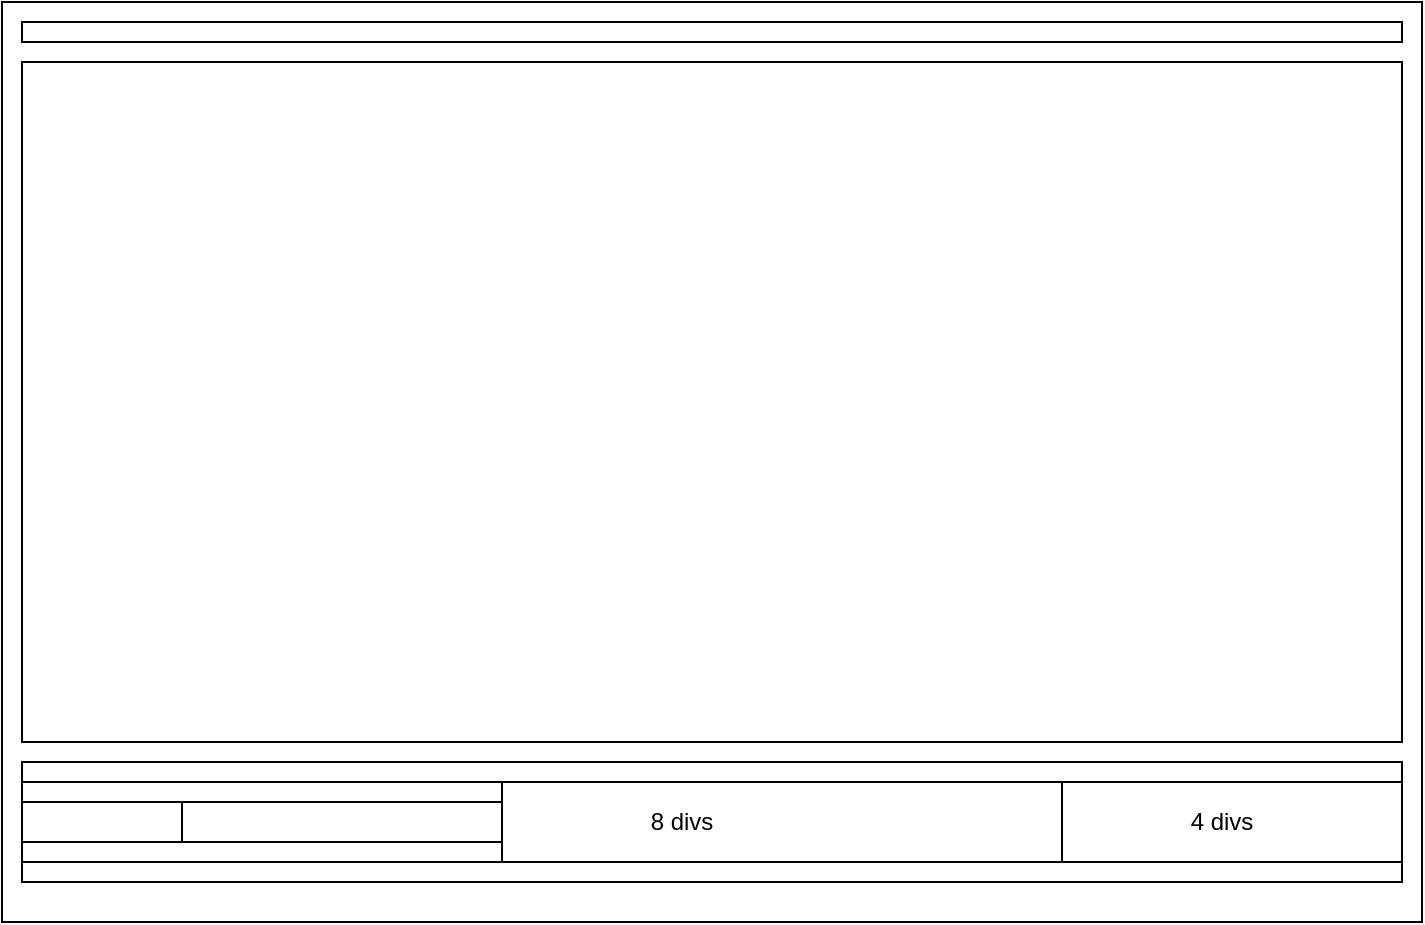<mxfile version="20.8.16" type="github"><diagram name="Page-1" id="IstAm181bPrK93SwhE_4"><mxGraphModel dx="1120" dy="395" grid="1" gridSize="10" guides="1" tooltips="1" connect="1" arrows="1" fold="1" page="1" pageScale="1" pageWidth="850" pageHeight="1100" math="0" shadow="0"><root><mxCell id="0"/><mxCell id="1" parent="0"/><mxCell id="AVERzWYjOQ3mEpzz6lzD-1" value="" style="rounded=0;whiteSpace=wrap;html=1;" vertex="1" parent="1"><mxGeometry x="30" y="70" width="710" height="460" as="geometry"/></mxCell><mxCell id="AVERzWYjOQ3mEpzz6lzD-2" value="" style="rounded=0;whiteSpace=wrap;html=1;" vertex="1" parent="1"><mxGeometry x="40" y="80" width="690" height="10" as="geometry"/></mxCell><mxCell id="AVERzWYjOQ3mEpzz6lzD-3" value="" style="rounded=0;whiteSpace=wrap;html=1;" vertex="1" parent="1"><mxGeometry x="40" y="100" width="690" height="340" as="geometry"/></mxCell><mxCell id="AVERzWYjOQ3mEpzz6lzD-4" value="" style="rounded=0;whiteSpace=wrap;html=1;" vertex="1" parent="1"><mxGeometry x="40" y="450" width="690" height="60" as="geometry"/></mxCell><mxCell id="AVERzWYjOQ3mEpzz6lzD-5" value="" style="rounded=0;whiteSpace=wrap;html=1;" vertex="1" parent="1"><mxGeometry x="40" y="460" width="240" height="40" as="geometry"/></mxCell><mxCell id="AVERzWYjOQ3mEpzz6lzD-6" value="" style="rounded=0;whiteSpace=wrap;html=1;" vertex="1" parent="1"><mxGeometry x="280" y="460" width="280" height="40" as="geometry"/></mxCell><mxCell id="AVERzWYjOQ3mEpzz6lzD-7" value="" style="rounded=0;whiteSpace=wrap;html=1;" vertex="1" parent="1"><mxGeometry x="560" y="460" width="170" height="40" as="geometry"/></mxCell><mxCell id="AVERzWYjOQ3mEpzz6lzD-8" value="" style="rounded=0;whiteSpace=wrap;html=1;" vertex="1" parent="1"><mxGeometry x="120" y="470" width="160" height="20" as="geometry"/></mxCell><mxCell id="AVERzWYjOQ3mEpzz6lzD-9" value="" style="rounded=0;whiteSpace=wrap;html=1;" vertex="1" parent="1"><mxGeometry x="40" y="470" width="80" height="20" as="geometry"/></mxCell><mxCell id="AVERzWYjOQ3mEpzz6lzD-10" value="8 divs" style="text;html=1;strokeColor=none;fillColor=none;align=center;verticalAlign=middle;whiteSpace=wrap;rounded=0;" vertex="1" parent="1"><mxGeometry x="340" y="465" width="60" height="30" as="geometry"/></mxCell><mxCell id="AVERzWYjOQ3mEpzz6lzD-11" value="4 divs" style="text;html=1;strokeColor=none;fillColor=none;align=center;verticalAlign=middle;whiteSpace=wrap;rounded=0;" vertex="1" parent="1"><mxGeometry x="610" y="465" width="60" height="30" as="geometry"/></mxCell></root></mxGraphModel></diagram></mxfile>